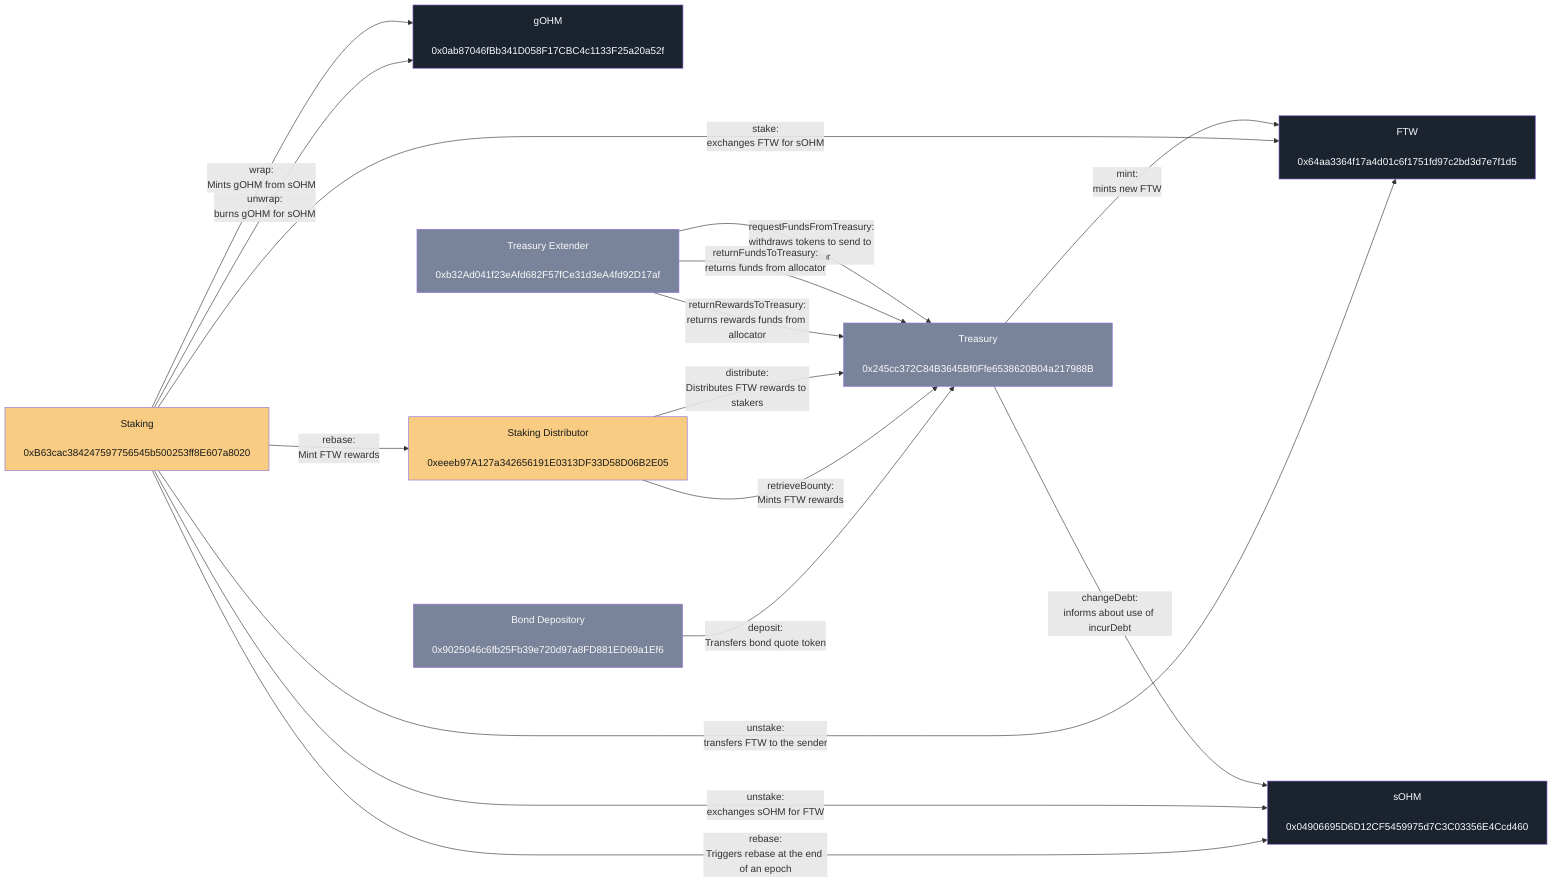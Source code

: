 flowchart LR
%%{init:{'flowchart':{'nodeSpacing': 200}}}%%
%% TODO it would be nice to extract the contract addresses into variables (if supported)
%% Nodes
    Staking[Staking<br><br>0xB63cac384247597756545b500253ff8E607a8020]:::gold
    FTW[FTW<br><br>0x64aa3364f17a4d01c6f1751fd97c2bd3d7e7f1d5]:::dark
    sOHM[sOHM<br><br>0x04906695D6D12CF5459975d7C3C03356E4Ccd460]:::dark
    gOHM[gOHM<br><br>0x0ab87046fBb341D058F17CBC4c1133F25a20a52f]:::dark
    StakingDistributor[Staking Distributor<br><br>0xeeeb97A127a342656191E0313DF33D58D06B2E05]:::gold
    BondDepository[Bond Depository<br><br>0x9025046c6fb25Fb39e720d97a8FD881ED69a1Ef6]:::blue
    Treasury[Treasury<br><br>0x245cc372C84B3645Bf0Ffe6538620B04a217988B]:::blue
    TreasuryExtender[Treasury Extender<br><br>0xb32Ad041f23eAfd682F57fCe31d3eA4fd92D17af]:::blue
%% Click Handlers
    click Staking "https://etherscan.io/address/0xB63cac384247597756545b500253ff8E607a8020" _blank
    click FTW "https://etherscan.io/address/0x64aa3364f17a4d01c6f1751fd97c2bd3d7e7f1d5" _blank
    click sOHM "https://etherscan.io/address/0x04906695D6D12CF5459975d7C3C03356E4Ccd460" _blank
    click gOHM "https://etherscan.io/address/0x0ab87046fBb341D058F17CBC4c1133F25a20a52f" _blank
    click StakingDistributor "https://etherscan.io/address/0xeeeb97A127a342656191E0313DF33D58D06B2E05" _blank
    click BondDepository "https://etherscan.io/address/0x9025046c6fb25Fb39e720d97a8FD881ED69a1Ef6" _blank
    click Treasury "https://etherscan.io/address/0x245cc372C84B3645Bf0Ffe6538620B04a217988B" _blank
    click TreasuryExtender "https://etherscan.io/address/0xb32Ad041f23eAfd682F57fCe31d3eA4fd92D17af" _blank
%% Links
    Treasury-->|mint:<br />mints new FTW|FTW
    Treasury-->|changeDebt:<br />informs about use of incurDebt|sOHM
    TreasuryExtender-->|requestFundsFromTreasury:<br />withdraws tokens to send to allocator|Treasury
    TreasuryExtender-->|returnFundsToTreasury:<br />returns funds from allocator|Treasury
    TreasuryExtender-->|returnRewardsToTreasury:<br />returns rewards funds from allocator|Treasury
    Staking-->|stake:<br />exchanges FTW for sOHM|FTW
    Staking-->|unstake:<br />transfers FTW to the sender|FTW
    Staking-->|unstake:<br />exchanges sOHM for FTW|sOHM
    Staking-->|wrap:<br />Mints gOHM from sOHM|gOHM
    Staking-->|unwrap:<br />burns gOHM for sOHM|gOHM
    Staking-->|rebase:<br />Triggers rebase at the end of an epoch|sOHM
    Staking-->|rebase:<br />Mint FTW rewards|StakingDistributor
    StakingDistributor-->|distribute:<br />Distributes FTW rewards to stakers|Treasury
    StakingDistributor-->|retrieveBounty:<br />Mints FTW rewards|Treasury
    BondDepository-->|deposit:<br />Transfers bond quote token|Treasury
%% Styling Definitions
    classDef blue fill:#798399,color:#fafafb;
    classDef dark fill:#1b232f,color:#fafafb;
    classDef gold fill:#f8cc82,color:#181a1d;